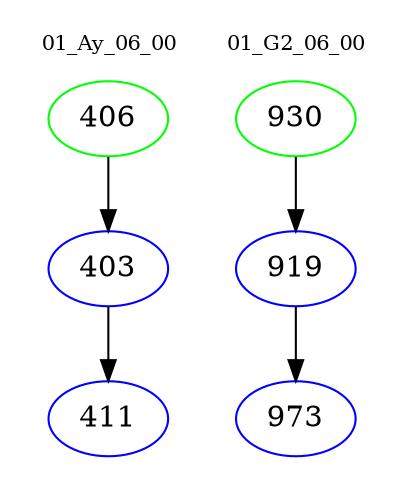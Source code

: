 digraph{
subgraph cluster_0 {
color = white
label = "01_Ay_06_00";
fontsize=10;
T0_406 [label="406", color="green"]
T0_406 -> T0_403 [color="black"]
T0_403 [label="403", color="blue"]
T0_403 -> T0_411 [color="black"]
T0_411 [label="411", color="blue"]
}
subgraph cluster_1 {
color = white
label = "01_G2_06_00";
fontsize=10;
T1_930 [label="930", color="green"]
T1_930 -> T1_919 [color="black"]
T1_919 [label="919", color="blue"]
T1_919 -> T1_973 [color="black"]
T1_973 [label="973", color="blue"]
}
}
